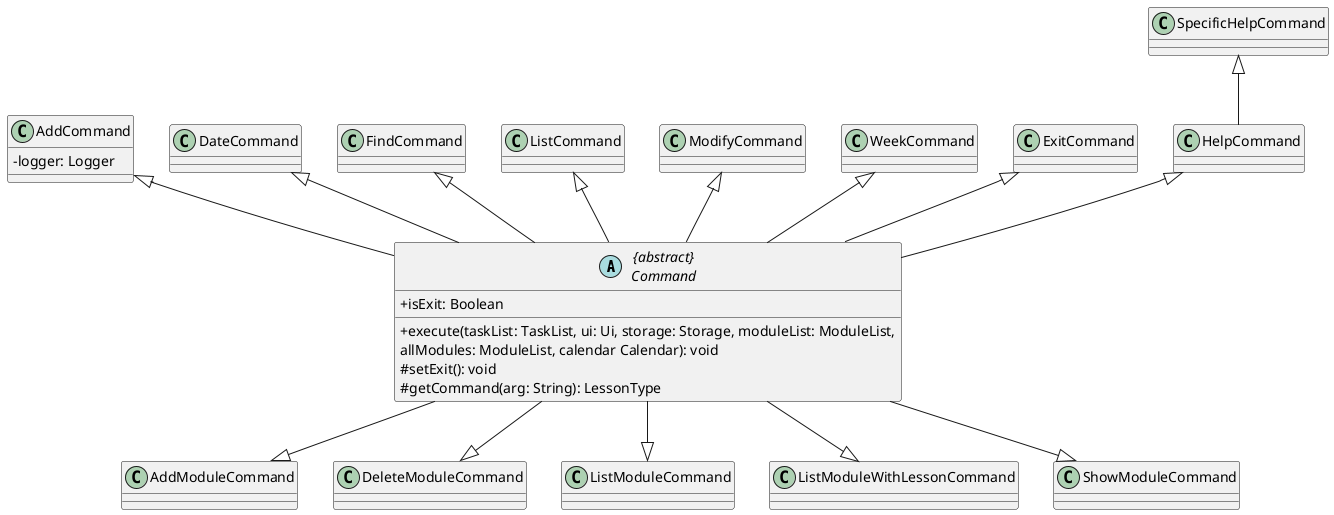 @startuml
'https://plantuml.com/class-diagram
skinparam classAttributeIconSize 0
skinparam maxMessageSize 150

abstract class "{abstract}\nCommand" as Command {
+ isExit: Boolean
+ execute(taskList: TaskList, ui: Ui, storage: Storage, moduleList: ModuleList,
allModules: ModuleList, calendar Calendar): void
# setExit(): void
# getCommand(arg: String): LessonType
}

class AddCommand {
- logger: Logger
}
AddCommand <|-- Command

class DateCommand
DateCommand <|-- Command

class FindCommand
FindCommand <|-- Command

class ListCommand
ListCommand <|-- Command

class ModifyCommand
ModifyCommand <|-- Command

class WeekCommand
WeekCommand <|-- Command

class ExitCommand
ExitCommand <|-- Command

class HelpCommand
HelpCommand <|-- Command

class SpecificHelpCommand {
}
SpecificHelpCommand <|-- HelpCommand

class AddModuleCommand
Command --|> AddModuleCommand

class DeleteModuleCommand
Command --|> DeleteModuleCommand

class ListModuleCommand
Command --|> ListModuleCommand

class ListModuleWithLessonCommand
Command --|> ListModuleWithLessonCommand

class ShowModuleCommand
Command --|> ShowModuleCommand

@enduml